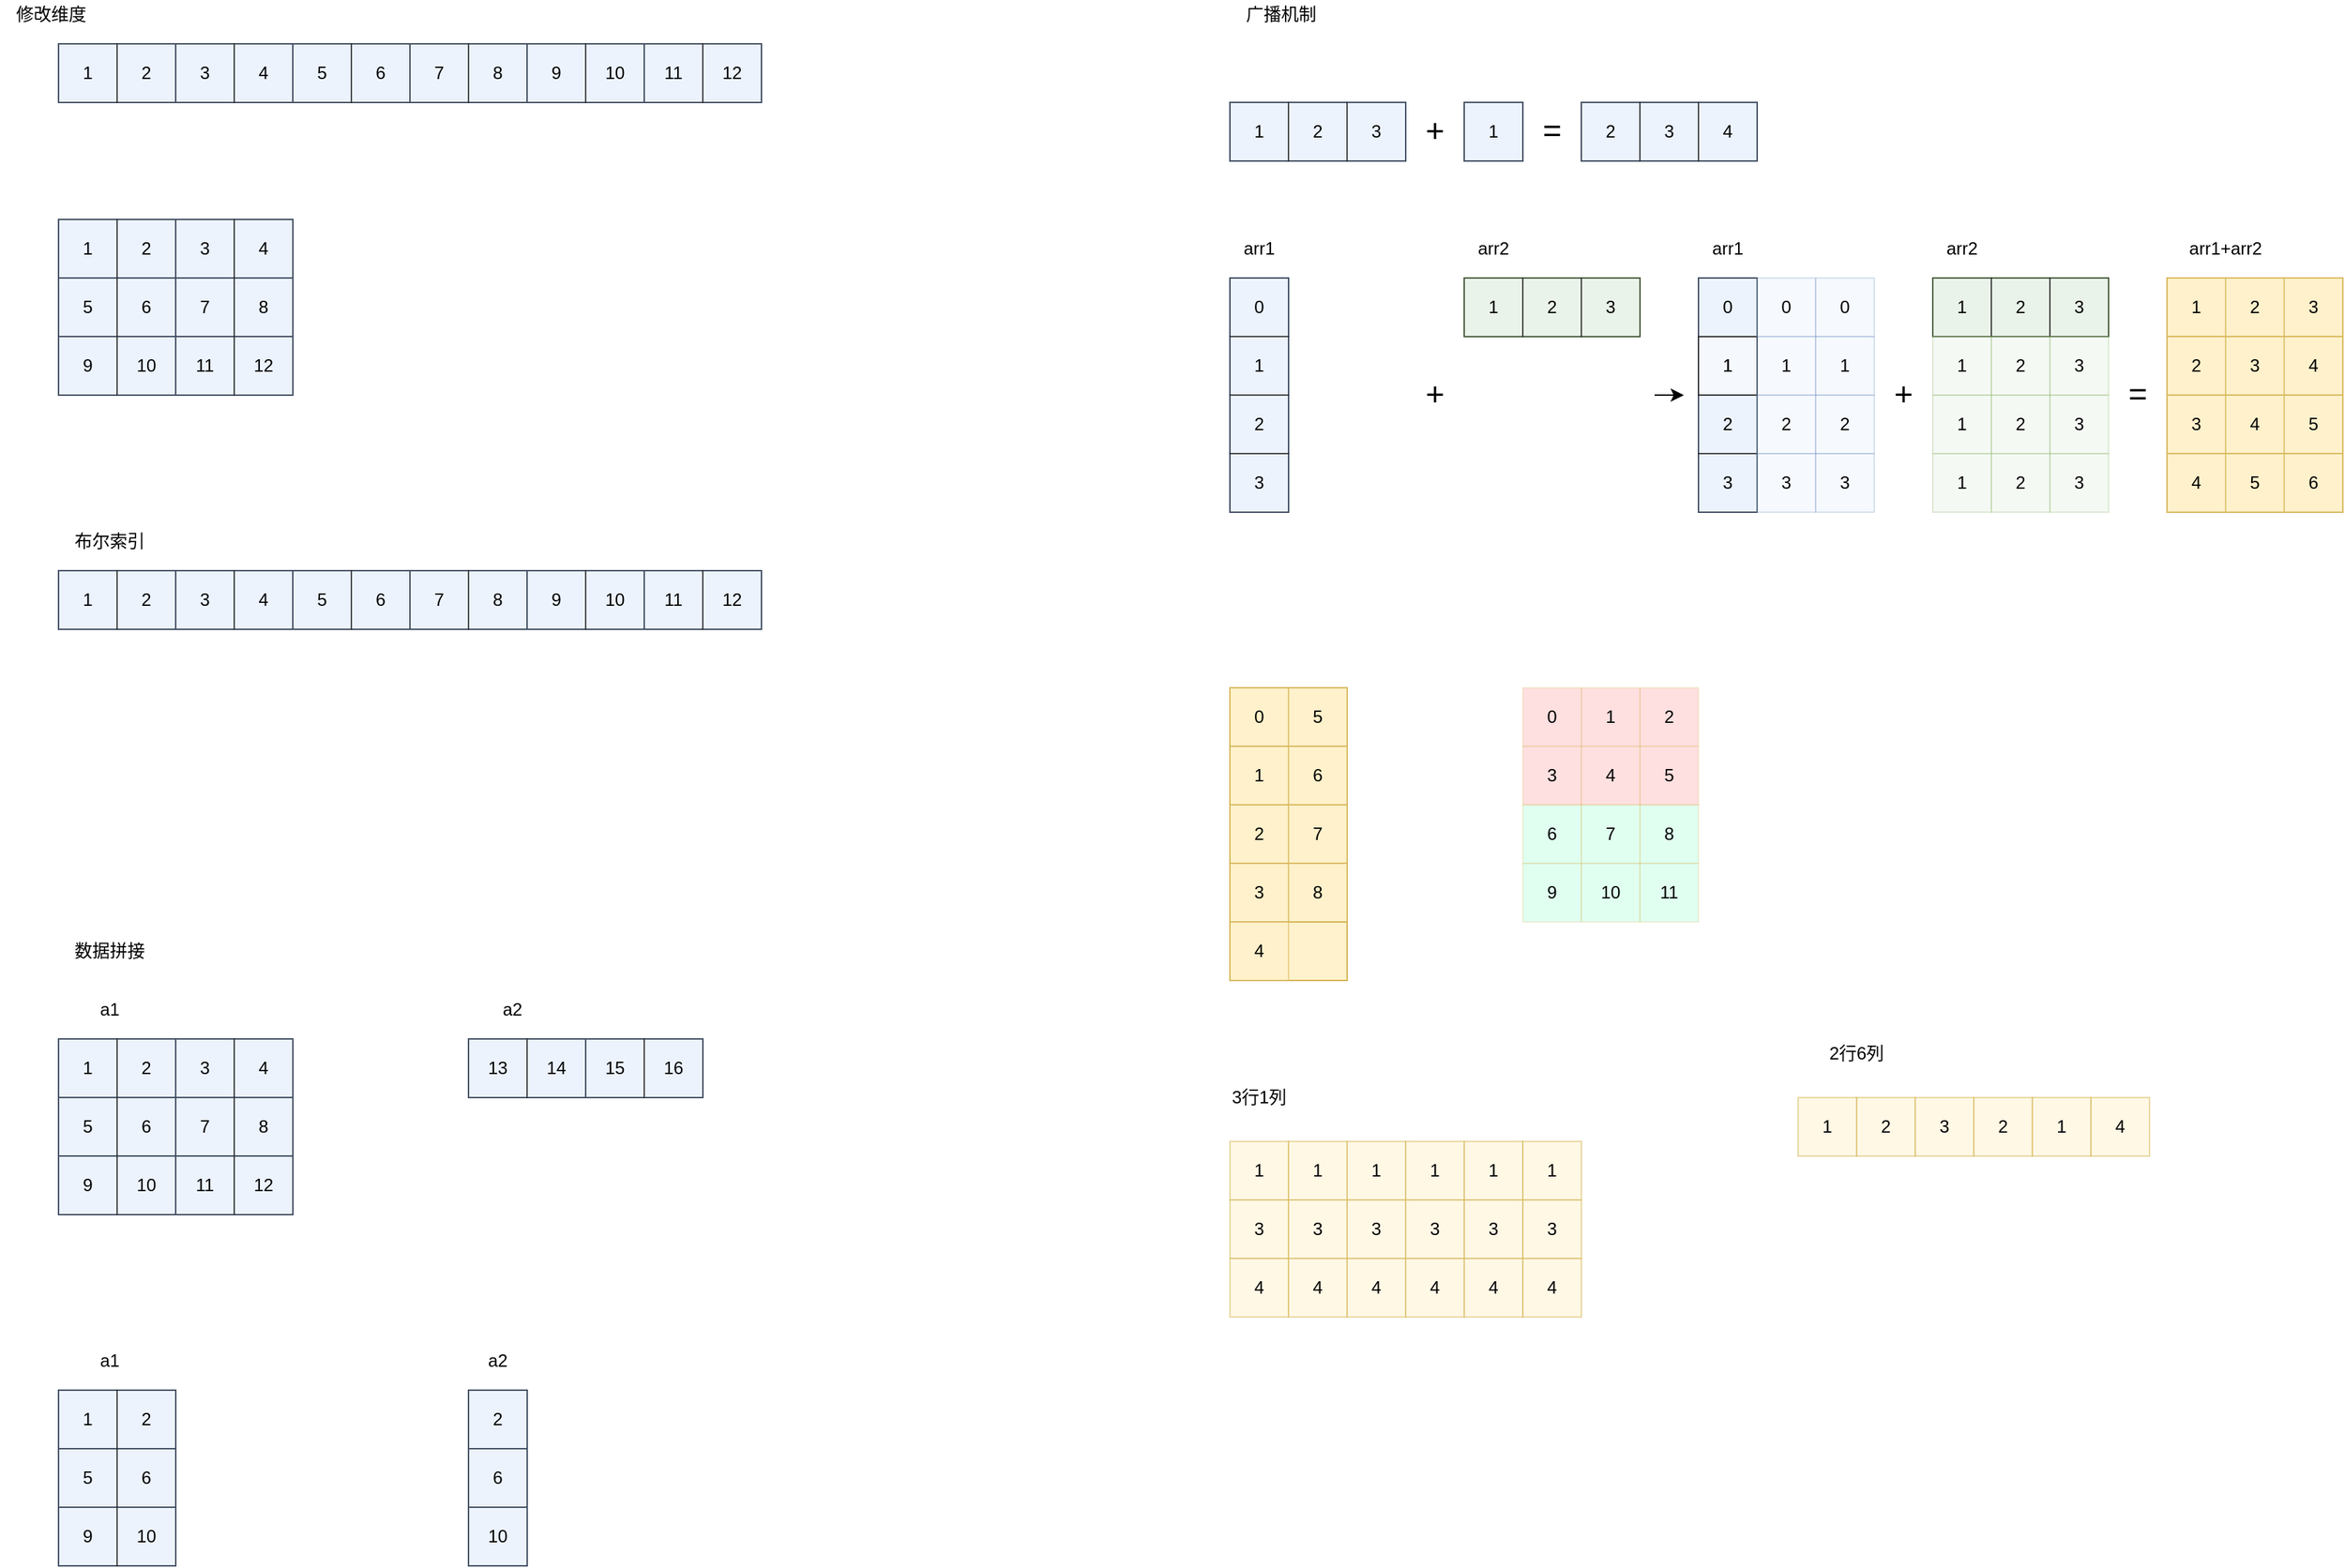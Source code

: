 <mxfile version="12.9.13" type="device"><diagram id="RJX-8YFjU1lbX_vhhTOX" name="第 1 页"><mxGraphModel dx="-241" dy="371" grid="1" gridSize="10" guides="1" tooltips="1" connect="1" arrows="1" fold="1" page="1" pageScale="1" pageWidth="827" pageHeight="1169" math="0" shadow="0"><root><mxCell id="0"/><mxCell id="1" parent="0"/><mxCell id="aX4y_-vencE4jTHhJlMV-1" value="" style="rounded=0;whiteSpace=wrap;html=1;fillColor=#dae8fc;strokeColor=#6c8ebf;" parent="1" vertex="1"><mxGeometry x="880" y="40" width="80" height="40" as="geometry"/></mxCell><mxCell id="aX4y_-vencE4jTHhJlMV-2" value="1" style="whiteSpace=wrap;html=1;aspect=fixed;opacity=50;" parent="1" vertex="1"><mxGeometry x="880" y="40" width="40" height="40" as="geometry"/></mxCell><mxCell id="aX4y_-vencE4jTHhJlMV-3" value="2" style="whiteSpace=wrap;html=1;aspect=fixed;opacity=50;" parent="1" vertex="1"><mxGeometry x="920" y="40" width="40" height="40" as="geometry"/></mxCell><mxCell id="aX4y_-vencE4jTHhJlMV-13" value="" style="rounded=0;whiteSpace=wrap;html=1;fillColor=#dae8fc;strokeColor=#6c8ebf;" parent="1" vertex="1"><mxGeometry x="960" y="40" width="80" height="40" as="geometry"/></mxCell><mxCell id="aX4y_-vencE4jTHhJlMV-14" value="3" style="whiteSpace=wrap;html=1;aspect=fixed;opacity=50;" parent="1" vertex="1"><mxGeometry x="960" y="40" width="40" height="40" as="geometry"/></mxCell><mxCell id="aX4y_-vencE4jTHhJlMV-15" value="4" style="whiteSpace=wrap;html=1;aspect=fixed;opacity=50;" parent="1" vertex="1"><mxGeometry x="1000" y="40" width="40" height="40" as="geometry"/></mxCell><mxCell id="aX4y_-vencE4jTHhJlMV-16" value="" style="rounded=0;whiteSpace=wrap;html=1;fillColor=#dae8fc;strokeColor=#6c8ebf;" parent="1" vertex="1"><mxGeometry x="1040" y="40" width="80" height="40" as="geometry"/></mxCell><mxCell id="aX4y_-vencE4jTHhJlMV-17" value="5" style="whiteSpace=wrap;html=1;aspect=fixed;opacity=50;" parent="1" vertex="1"><mxGeometry x="1040" y="40" width="40" height="40" as="geometry"/></mxCell><mxCell id="aX4y_-vencE4jTHhJlMV-18" value="6" style="whiteSpace=wrap;html=1;aspect=fixed;opacity=50;" parent="1" vertex="1"><mxGeometry x="1080" y="40" width="40" height="40" as="geometry"/></mxCell><mxCell id="aX4y_-vencE4jTHhJlMV-19" value="" style="rounded=0;whiteSpace=wrap;html=1;fillColor=#dae8fc;strokeColor=#6c8ebf;" parent="1" vertex="1"><mxGeometry x="1120" y="40" width="80" height="40" as="geometry"/></mxCell><mxCell id="aX4y_-vencE4jTHhJlMV-20" value="7" style="whiteSpace=wrap;html=1;aspect=fixed;opacity=50;" parent="1" vertex="1"><mxGeometry x="1120" y="40" width="40" height="40" as="geometry"/></mxCell><mxCell id="aX4y_-vencE4jTHhJlMV-21" value="8" style="whiteSpace=wrap;html=1;aspect=fixed;opacity=50;" parent="1" vertex="1"><mxGeometry x="1160" y="40" width="40" height="40" as="geometry"/></mxCell><mxCell id="aX4y_-vencE4jTHhJlMV-22" value="" style="rounded=0;whiteSpace=wrap;html=1;fillColor=#dae8fc;strokeColor=#6c8ebf;" parent="1" vertex="1"><mxGeometry x="1200" y="40" width="80" height="40" as="geometry"/></mxCell><mxCell id="aX4y_-vencE4jTHhJlMV-23" value="9" style="whiteSpace=wrap;html=1;aspect=fixed;opacity=50;" parent="1" vertex="1"><mxGeometry x="1200" y="40" width="40" height="40" as="geometry"/></mxCell><mxCell id="aX4y_-vencE4jTHhJlMV-24" value="10" style="whiteSpace=wrap;html=1;aspect=fixed;opacity=50;" parent="1" vertex="1"><mxGeometry x="1240" y="40" width="40" height="40" as="geometry"/></mxCell><mxCell id="aX4y_-vencE4jTHhJlMV-25" value="" style="rounded=0;whiteSpace=wrap;html=1;fillColor=#dae8fc;strokeColor=#6c8ebf;" parent="1" vertex="1"><mxGeometry x="1280" y="40" width="80" height="40" as="geometry"/></mxCell><mxCell id="aX4y_-vencE4jTHhJlMV-26" value="11" style="whiteSpace=wrap;html=1;aspect=fixed;opacity=50;" parent="1" vertex="1"><mxGeometry x="1280" y="40" width="40" height="40" as="geometry"/></mxCell><mxCell id="aX4y_-vencE4jTHhJlMV-27" value="12" style="whiteSpace=wrap;html=1;aspect=fixed;opacity=50;" parent="1" vertex="1"><mxGeometry x="1320" y="40" width="40" height="40" as="geometry"/></mxCell><mxCell id="aX4y_-vencE4jTHhJlMV-28" value="" style="rounded=0;whiteSpace=wrap;html=1;fillColor=#dae8fc;strokeColor=#6c8ebf;" parent="1" vertex="1"><mxGeometry x="880" y="160" width="80" height="40" as="geometry"/></mxCell><mxCell id="aX4y_-vencE4jTHhJlMV-29" value="1" style="whiteSpace=wrap;html=1;aspect=fixed;opacity=50;" parent="1" vertex="1"><mxGeometry x="880" y="160" width="40" height="40" as="geometry"/></mxCell><mxCell id="aX4y_-vencE4jTHhJlMV-30" value="2" style="whiteSpace=wrap;html=1;aspect=fixed;opacity=50;" parent="1" vertex="1"><mxGeometry x="920" y="160" width="40" height="40" as="geometry"/></mxCell><mxCell id="aX4y_-vencE4jTHhJlMV-31" value="" style="rounded=0;whiteSpace=wrap;html=1;fillColor=#dae8fc;strokeColor=#6c8ebf;" parent="1" vertex="1"><mxGeometry x="960" y="160" width="80" height="40" as="geometry"/></mxCell><mxCell id="aX4y_-vencE4jTHhJlMV-32" value="3" style="whiteSpace=wrap;html=1;aspect=fixed;opacity=50;" parent="1" vertex="1"><mxGeometry x="960" y="160" width="40" height="40" as="geometry"/></mxCell><mxCell id="aX4y_-vencE4jTHhJlMV-33" value="4" style="whiteSpace=wrap;html=1;aspect=fixed;opacity=50;" parent="1" vertex="1"><mxGeometry x="1000" y="160" width="40" height="40" as="geometry"/></mxCell><mxCell id="aX4y_-vencE4jTHhJlMV-34" value="" style="rounded=0;whiteSpace=wrap;html=1;fillColor=#dae8fc;strokeColor=#6c8ebf;" parent="1" vertex="1"><mxGeometry x="880" y="200" width="80" height="40" as="geometry"/></mxCell><mxCell id="aX4y_-vencE4jTHhJlMV-35" value="5" style="whiteSpace=wrap;html=1;aspect=fixed;opacity=50;" parent="1" vertex="1"><mxGeometry x="880" y="200" width="40" height="40" as="geometry"/></mxCell><mxCell id="aX4y_-vencE4jTHhJlMV-36" value="6" style="whiteSpace=wrap;html=1;aspect=fixed;opacity=50;" parent="1" vertex="1"><mxGeometry x="920" y="200" width="40" height="40" as="geometry"/></mxCell><mxCell id="aX4y_-vencE4jTHhJlMV-37" value="" style="rounded=0;whiteSpace=wrap;html=1;fillColor=#dae8fc;strokeColor=#6c8ebf;" parent="1" vertex="1"><mxGeometry x="960" y="200" width="80" height="40" as="geometry"/></mxCell><mxCell id="aX4y_-vencE4jTHhJlMV-38" value="7" style="whiteSpace=wrap;html=1;aspect=fixed;opacity=50;" parent="1" vertex="1"><mxGeometry x="960" y="200" width="40" height="40" as="geometry"/></mxCell><mxCell id="aX4y_-vencE4jTHhJlMV-39" value="8" style="whiteSpace=wrap;html=1;aspect=fixed;opacity=50;" parent="1" vertex="1"><mxGeometry x="1000" y="200" width="40" height="40" as="geometry"/></mxCell><mxCell id="aX4y_-vencE4jTHhJlMV-40" value="" style="rounded=0;whiteSpace=wrap;html=1;fillColor=#dae8fc;strokeColor=#6c8ebf;" parent="1" vertex="1"><mxGeometry x="880" y="240" width="80" height="40" as="geometry"/></mxCell><mxCell id="aX4y_-vencE4jTHhJlMV-41" value="9" style="whiteSpace=wrap;html=1;aspect=fixed;opacity=50;" parent="1" vertex="1"><mxGeometry x="880" y="240" width="40" height="40" as="geometry"/></mxCell><mxCell id="aX4y_-vencE4jTHhJlMV-42" value="10" style="whiteSpace=wrap;html=1;aspect=fixed;opacity=50;" parent="1" vertex="1"><mxGeometry x="920" y="240" width="40" height="40" as="geometry"/></mxCell><mxCell id="aX4y_-vencE4jTHhJlMV-43" value="" style="rounded=0;whiteSpace=wrap;html=1;fillColor=#dae8fc;strokeColor=#6c8ebf;" parent="1" vertex="1"><mxGeometry x="960" y="240" width="80" height="40" as="geometry"/></mxCell><mxCell id="aX4y_-vencE4jTHhJlMV-44" value="11" style="whiteSpace=wrap;html=1;aspect=fixed;opacity=50;" parent="1" vertex="1"><mxGeometry x="960" y="240" width="40" height="40" as="geometry"/></mxCell><mxCell id="aX4y_-vencE4jTHhJlMV-45" value="12" style="whiteSpace=wrap;html=1;aspect=fixed;opacity=50;" parent="1" vertex="1"><mxGeometry x="1000" y="240" width="40" height="40" as="geometry"/></mxCell><mxCell id="aX4y_-vencE4jTHhJlMV-46" value="修改维度" style="text;html=1;strokeColor=none;fillColor=none;align=center;verticalAlign=middle;whiteSpace=wrap;rounded=0;" parent="1" vertex="1"><mxGeometry x="840" y="10" width="70" height="20" as="geometry"/></mxCell><mxCell id="aX4y_-vencE4jTHhJlMV-47" value="布尔索引" style="text;html=1;strokeColor=none;fillColor=none;align=center;verticalAlign=middle;whiteSpace=wrap;rounded=0;" parent="1" vertex="1"><mxGeometry x="880" y="370" width="70" height="20" as="geometry"/></mxCell><mxCell id="aX4y_-vencE4jTHhJlMV-48" value="" style="rounded=0;whiteSpace=wrap;html=1;fillColor=#dae8fc;strokeColor=#6c8ebf;" parent="1" vertex="1"><mxGeometry x="880" y="400" width="80" height="40" as="geometry"/></mxCell><mxCell id="aX4y_-vencE4jTHhJlMV-49" value="1" style="whiteSpace=wrap;html=1;aspect=fixed;opacity=50;" parent="1" vertex="1"><mxGeometry x="880" y="400" width="40" height="40" as="geometry"/></mxCell><mxCell id="aX4y_-vencE4jTHhJlMV-50" value="2" style="whiteSpace=wrap;html=1;aspect=fixed;opacity=50;" parent="1" vertex="1"><mxGeometry x="920" y="400" width="40" height="40" as="geometry"/></mxCell><mxCell id="aX4y_-vencE4jTHhJlMV-51" value="" style="rounded=0;whiteSpace=wrap;html=1;fillColor=#dae8fc;strokeColor=#6c8ebf;" parent="1" vertex="1"><mxGeometry x="960" y="400" width="80" height="40" as="geometry"/></mxCell><mxCell id="aX4y_-vencE4jTHhJlMV-52" value="3" style="whiteSpace=wrap;html=1;aspect=fixed;opacity=50;" parent="1" vertex="1"><mxGeometry x="960" y="400" width="40" height="40" as="geometry"/></mxCell><mxCell id="aX4y_-vencE4jTHhJlMV-53" value="4" style="whiteSpace=wrap;html=1;aspect=fixed;opacity=50;" parent="1" vertex="1"><mxGeometry x="1000" y="400" width="40" height="40" as="geometry"/></mxCell><mxCell id="aX4y_-vencE4jTHhJlMV-54" value="" style="rounded=0;whiteSpace=wrap;html=1;fillColor=#dae8fc;strokeColor=#6c8ebf;" parent="1" vertex="1"><mxGeometry x="1040" y="400" width="80" height="40" as="geometry"/></mxCell><mxCell id="aX4y_-vencE4jTHhJlMV-55" value="5" style="whiteSpace=wrap;html=1;aspect=fixed;opacity=50;" parent="1" vertex="1"><mxGeometry x="1040" y="400" width="40" height="40" as="geometry"/></mxCell><mxCell id="aX4y_-vencE4jTHhJlMV-56" value="6" style="whiteSpace=wrap;html=1;aspect=fixed;opacity=50;" parent="1" vertex="1"><mxGeometry x="1080" y="400" width="40" height="40" as="geometry"/></mxCell><mxCell id="aX4y_-vencE4jTHhJlMV-57" value="" style="rounded=0;whiteSpace=wrap;html=1;fillColor=#dae8fc;strokeColor=#6c8ebf;" parent="1" vertex="1"><mxGeometry x="1120" y="400" width="80" height="40" as="geometry"/></mxCell><mxCell id="aX4y_-vencE4jTHhJlMV-58" value="7" style="whiteSpace=wrap;html=1;aspect=fixed;opacity=50;" parent="1" vertex="1"><mxGeometry x="1120" y="400" width="40" height="40" as="geometry"/></mxCell><mxCell id="aX4y_-vencE4jTHhJlMV-59" value="8" style="whiteSpace=wrap;html=1;aspect=fixed;opacity=50;" parent="1" vertex="1"><mxGeometry x="1160" y="400" width="40" height="40" as="geometry"/></mxCell><mxCell id="aX4y_-vencE4jTHhJlMV-60" value="" style="rounded=0;whiteSpace=wrap;html=1;fillColor=#dae8fc;strokeColor=#6c8ebf;" parent="1" vertex="1"><mxGeometry x="1200" y="400" width="80" height="40" as="geometry"/></mxCell><mxCell id="aX4y_-vencE4jTHhJlMV-61" value="9" style="whiteSpace=wrap;html=1;aspect=fixed;opacity=50;" parent="1" vertex="1"><mxGeometry x="1200" y="400" width="40" height="40" as="geometry"/></mxCell><mxCell id="aX4y_-vencE4jTHhJlMV-62" value="10" style="whiteSpace=wrap;html=1;aspect=fixed;opacity=50;" parent="1" vertex="1"><mxGeometry x="1240" y="400" width="40" height="40" as="geometry"/></mxCell><mxCell id="aX4y_-vencE4jTHhJlMV-63" value="" style="rounded=0;whiteSpace=wrap;html=1;fillColor=#dae8fc;strokeColor=#6c8ebf;" parent="1" vertex="1"><mxGeometry x="1280" y="400" width="80" height="40" as="geometry"/></mxCell><mxCell id="aX4y_-vencE4jTHhJlMV-64" value="11" style="whiteSpace=wrap;html=1;aspect=fixed;opacity=50;" parent="1" vertex="1"><mxGeometry x="1280" y="400" width="40" height="40" as="geometry"/></mxCell><mxCell id="aX4y_-vencE4jTHhJlMV-65" value="12" style="whiteSpace=wrap;html=1;aspect=fixed;opacity=50;" parent="1" vertex="1"><mxGeometry x="1320" y="400" width="40" height="40" as="geometry"/></mxCell><mxCell id="aX4y_-vencE4jTHhJlMV-66" value="数据拼接" style="text;html=1;strokeColor=none;fillColor=none;align=center;verticalAlign=middle;whiteSpace=wrap;rounded=0;" parent="1" vertex="1"><mxGeometry x="880" y="650" width="70" height="20" as="geometry"/></mxCell><mxCell id="aX4y_-vencE4jTHhJlMV-67" value="" style="rounded=0;whiteSpace=wrap;html=1;fillColor=#dae8fc;strokeColor=#6c8ebf;" parent="1" vertex="1"><mxGeometry x="880" y="720" width="80" height="40" as="geometry"/></mxCell><mxCell id="aX4y_-vencE4jTHhJlMV-68" value="1" style="whiteSpace=wrap;html=1;aspect=fixed;opacity=50;" parent="1" vertex="1"><mxGeometry x="880" y="720" width="40" height="40" as="geometry"/></mxCell><mxCell id="aX4y_-vencE4jTHhJlMV-69" value="2" style="whiteSpace=wrap;html=1;aspect=fixed;opacity=50;" parent="1" vertex="1"><mxGeometry x="920" y="720" width="40" height="40" as="geometry"/></mxCell><mxCell id="aX4y_-vencE4jTHhJlMV-70" value="" style="rounded=0;whiteSpace=wrap;html=1;fillColor=#dae8fc;strokeColor=#6c8ebf;" parent="1" vertex="1"><mxGeometry x="960" y="720" width="80" height="40" as="geometry"/></mxCell><mxCell id="aX4y_-vencE4jTHhJlMV-71" value="3" style="whiteSpace=wrap;html=1;aspect=fixed;opacity=50;" parent="1" vertex="1"><mxGeometry x="960" y="720" width="40" height="40" as="geometry"/></mxCell><mxCell id="aX4y_-vencE4jTHhJlMV-72" value="4" style="whiteSpace=wrap;html=1;aspect=fixed;opacity=50;" parent="1" vertex="1"><mxGeometry x="1000" y="720" width="40" height="40" as="geometry"/></mxCell><mxCell id="aX4y_-vencE4jTHhJlMV-85" value="" style="rounded=0;whiteSpace=wrap;html=1;fillColor=#dae8fc;strokeColor=#6c8ebf;" parent="1" vertex="1"><mxGeometry x="880" y="760" width="80" height="40" as="geometry"/></mxCell><mxCell id="aX4y_-vencE4jTHhJlMV-86" value="5" style="whiteSpace=wrap;html=1;aspect=fixed;opacity=50;" parent="1" vertex="1"><mxGeometry x="880" y="760" width="40" height="40" as="geometry"/></mxCell><mxCell id="aX4y_-vencE4jTHhJlMV-87" value="6" style="whiteSpace=wrap;html=1;aspect=fixed;opacity=50;" parent="1" vertex="1"><mxGeometry x="920" y="760" width="40" height="40" as="geometry"/></mxCell><mxCell id="aX4y_-vencE4jTHhJlMV-88" value="" style="rounded=0;whiteSpace=wrap;html=1;fillColor=#dae8fc;strokeColor=#6c8ebf;" parent="1" vertex="1"><mxGeometry x="960" y="760" width="80" height="40" as="geometry"/></mxCell><mxCell id="aX4y_-vencE4jTHhJlMV-89" value="7" style="whiteSpace=wrap;html=1;aspect=fixed;opacity=50;" parent="1" vertex="1"><mxGeometry x="960" y="760" width="40" height="40" as="geometry"/></mxCell><mxCell id="aX4y_-vencE4jTHhJlMV-90" value="8" style="whiteSpace=wrap;html=1;aspect=fixed;opacity=50;" parent="1" vertex="1"><mxGeometry x="1000" y="760" width="40" height="40" as="geometry"/></mxCell><mxCell id="aX4y_-vencE4jTHhJlMV-91" value="" style="rounded=0;whiteSpace=wrap;html=1;fillColor=#dae8fc;strokeColor=#6c8ebf;" parent="1" vertex="1"><mxGeometry x="1160" y="720" width="80" height="40" as="geometry"/></mxCell><mxCell id="aX4y_-vencE4jTHhJlMV-92" value="13" style="whiteSpace=wrap;html=1;aspect=fixed;opacity=50;" parent="1" vertex="1"><mxGeometry x="1160" y="720" width="40" height="40" as="geometry"/></mxCell><mxCell id="aX4y_-vencE4jTHhJlMV-93" value="14" style="whiteSpace=wrap;html=1;aspect=fixed;opacity=50;" parent="1" vertex="1"><mxGeometry x="1200" y="720" width="40" height="40" as="geometry"/></mxCell><mxCell id="aX4y_-vencE4jTHhJlMV-94" value="" style="rounded=0;whiteSpace=wrap;html=1;fillColor=#dae8fc;strokeColor=#6c8ebf;" parent="1" vertex="1"><mxGeometry x="1240" y="720" width="80" height="40" as="geometry"/></mxCell><mxCell id="aX4y_-vencE4jTHhJlMV-95" value="15" style="whiteSpace=wrap;html=1;aspect=fixed;opacity=50;" parent="1" vertex="1"><mxGeometry x="1240" y="720" width="40" height="40" as="geometry"/></mxCell><mxCell id="aX4y_-vencE4jTHhJlMV-96" value="16" style="whiteSpace=wrap;html=1;aspect=fixed;opacity=50;" parent="1" vertex="1"><mxGeometry x="1280" y="720" width="40" height="40" as="geometry"/></mxCell><mxCell id="aX4y_-vencE4jTHhJlMV-97" value="" style="rounded=0;whiteSpace=wrap;html=1;fillColor=#dae8fc;strokeColor=#6c8ebf;" parent="1" vertex="1"><mxGeometry x="880" y="800" width="80" height="40" as="geometry"/></mxCell><mxCell id="aX4y_-vencE4jTHhJlMV-98" value="9" style="whiteSpace=wrap;html=1;aspect=fixed;opacity=50;" parent="1" vertex="1"><mxGeometry x="880" y="800" width="40" height="40" as="geometry"/></mxCell><mxCell id="aX4y_-vencE4jTHhJlMV-99" value="10" style="whiteSpace=wrap;html=1;aspect=fixed;opacity=50;" parent="1" vertex="1"><mxGeometry x="920" y="800" width="40" height="40" as="geometry"/></mxCell><mxCell id="aX4y_-vencE4jTHhJlMV-100" value="" style="rounded=0;whiteSpace=wrap;html=1;fillColor=#dae8fc;strokeColor=#6c8ebf;" parent="1" vertex="1"><mxGeometry x="960" y="800" width="80" height="40" as="geometry"/></mxCell><mxCell id="aX4y_-vencE4jTHhJlMV-101" value="11" style="whiteSpace=wrap;html=1;aspect=fixed;opacity=50;" parent="1" vertex="1"><mxGeometry x="960" y="800" width="40" height="40" as="geometry"/></mxCell><mxCell id="aX4y_-vencE4jTHhJlMV-102" value="12" style="whiteSpace=wrap;html=1;aspect=fixed;opacity=50;" parent="1" vertex="1"><mxGeometry x="1000" y="800" width="40" height="40" as="geometry"/></mxCell><mxCell id="aX4y_-vencE4jTHhJlMV-103" value="a1" style="text;html=1;strokeColor=none;fillColor=none;align=center;verticalAlign=middle;whiteSpace=wrap;rounded=0;" parent="1" vertex="1"><mxGeometry x="895" y="690" width="40" height="20" as="geometry"/></mxCell><mxCell id="aX4y_-vencE4jTHhJlMV-104" value="a2" style="text;html=1;strokeColor=none;fillColor=none;align=center;verticalAlign=middle;whiteSpace=wrap;rounded=0;" parent="1" vertex="1"><mxGeometry x="1170" y="690" width="40" height="20" as="geometry"/></mxCell><mxCell id="aX4y_-vencE4jTHhJlMV-105" value="" style="rounded=0;whiteSpace=wrap;html=1;fillColor=#dae8fc;strokeColor=#6c8ebf;" parent="1" vertex="1"><mxGeometry x="880" y="960" width="80" height="40" as="geometry"/></mxCell><mxCell id="aX4y_-vencE4jTHhJlMV-106" value="1" style="whiteSpace=wrap;html=1;aspect=fixed;opacity=50;" parent="1" vertex="1"><mxGeometry x="880" y="960" width="40" height="40" as="geometry"/></mxCell><mxCell id="aX4y_-vencE4jTHhJlMV-107" value="2" style="whiteSpace=wrap;html=1;aspect=fixed;opacity=50;" parent="1" vertex="1"><mxGeometry x="920" y="960" width="40" height="40" as="geometry"/></mxCell><mxCell id="aX4y_-vencE4jTHhJlMV-108" value="" style="rounded=0;whiteSpace=wrap;html=1;fillColor=#dae8fc;strokeColor=#6c8ebf;" parent="1" vertex="1"><mxGeometry x="880" y="1000" width="80" height="40" as="geometry"/></mxCell><mxCell id="aX4y_-vencE4jTHhJlMV-109" value="5" style="whiteSpace=wrap;html=1;aspect=fixed;opacity=50;" parent="1" vertex="1"><mxGeometry x="880" y="1000" width="40" height="40" as="geometry"/></mxCell><mxCell id="aX4y_-vencE4jTHhJlMV-110" value="6" style="whiteSpace=wrap;html=1;aspect=fixed;opacity=50;" parent="1" vertex="1"><mxGeometry x="920" y="1000" width="40" height="40" as="geometry"/></mxCell><mxCell id="aX4y_-vencE4jTHhJlMV-111" value="" style="rounded=0;whiteSpace=wrap;html=1;fillColor=#dae8fc;strokeColor=#6c8ebf;" parent="1" vertex="1"><mxGeometry x="880" y="1040" width="80" height="40" as="geometry"/></mxCell><mxCell id="aX4y_-vencE4jTHhJlMV-112" value="9" style="whiteSpace=wrap;html=1;aspect=fixed;opacity=50;" parent="1" vertex="1"><mxGeometry x="880" y="1040" width="40" height="40" as="geometry"/></mxCell><mxCell id="aX4y_-vencE4jTHhJlMV-113" value="10" style="whiteSpace=wrap;html=1;aspect=fixed;opacity=50;" parent="1" vertex="1"><mxGeometry x="920" y="1040" width="40" height="40" as="geometry"/></mxCell><mxCell id="aX4y_-vencE4jTHhJlMV-120" value="" style="rounded=0;whiteSpace=wrap;html=1;fillColor=#dae8fc;strokeColor=#6c8ebf;" parent="1" vertex="1"><mxGeometry x="1160" y="960" width="40" height="40" as="geometry"/></mxCell><mxCell id="aX4y_-vencE4jTHhJlMV-122" value="2" style="whiteSpace=wrap;html=1;aspect=fixed;opacity=50;" parent="1" vertex="1"><mxGeometry x="1160" y="960" width="40" height="40" as="geometry"/></mxCell><mxCell id="aX4y_-vencE4jTHhJlMV-123" value="" style="rounded=0;whiteSpace=wrap;html=1;fillColor=#dae8fc;strokeColor=#6c8ebf;" parent="1" vertex="1"><mxGeometry x="1160" y="1000" width="40" height="40" as="geometry"/></mxCell><mxCell id="aX4y_-vencE4jTHhJlMV-125" value="6" style="whiteSpace=wrap;html=1;aspect=fixed;opacity=50;" parent="1" vertex="1"><mxGeometry x="1160" y="1000" width="40" height="40" as="geometry"/></mxCell><mxCell id="aX4y_-vencE4jTHhJlMV-126" value="" style="rounded=0;whiteSpace=wrap;html=1;fillColor=#dae8fc;strokeColor=#6c8ebf;" parent="1" vertex="1"><mxGeometry x="1160" y="1040" width="40" height="40" as="geometry"/></mxCell><mxCell id="aX4y_-vencE4jTHhJlMV-128" value="10" style="whiteSpace=wrap;html=1;aspect=fixed;opacity=50;" parent="1" vertex="1"><mxGeometry x="1160" y="1040" width="40" height="40" as="geometry"/></mxCell><mxCell id="aX4y_-vencE4jTHhJlMV-130" value="a1" style="text;html=1;strokeColor=none;fillColor=none;align=center;verticalAlign=middle;whiteSpace=wrap;rounded=0;" parent="1" vertex="1"><mxGeometry x="895" y="930" width="40" height="20" as="geometry"/></mxCell><mxCell id="aX4y_-vencE4jTHhJlMV-131" value="a2" style="text;html=1;strokeColor=none;fillColor=none;align=center;verticalAlign=middle;whiteSpace=wrap;rounded=0;" parent="1" vertex="1"><mxGeometry x="1160" y="930" width="40" height="20" as="geometry"/></mxCell><mxCell id="aX4y_-vencE4jTHhJlMV-132" value="广播机制" style="text;html=1;strokeColor=none;fillColor=none;align=center;verticalAlign=middle;whiteSpace=wrap;rounded=0;" parent="1" vertex="1"><mxGeometry x="1680" y="10" width="70" height="20" as="geometry"/></mxCell><mxCell id="aX4y_-vencE4jTHhJlMV-133" value="" style="rounded=0;whiteSpace=wrap;html=1;fillColor=#dae8fc;strokeColor=#6c8ebf;" parent="1" vertex="1"><mxGeometry x="1680" y="80" width="120" height="40" as="geometry"/></mxCell><mxCell id="aX4y_-vencE4jTHhJlMV-134" value="1" style="whiteSpace=wrap;html=1;aspect=fixed;opacity=50;" parent="1" vertex="1"><mxGeometry x="1680" y="80" width="40" height="40" as="geometry"/></mxCell><mxCell id="aX4y_-vencE4jTHhJlMV-135" value="2" style="whiteSpace=wrap;html=1;aspect=fixed;opacity=50;" parent="1" vertex="1"><mxGeometry x="1720" y="80" width="40" height="40" as="geometry"/></mxCell><mxCell id="aX4y_-vencE4jTHhJlMV-136" value="3" style="whiteSpace=wrap;html=1;aspect=fixed;opacity=50;" parent="1" vertex="1"><mxGeometry x="1760" y="80" width="40" height="40" as="geometry"/></mxCell><mxCell id="aX4y_-vencE4jTHhJlMV-138" value="&lt;font style=&quot;font-size: 22px&quot;&gt;+&lt;/font&gt;" style="text;html=1;strokeColor=none;fillColor=none;align=center;verticalAlign=middle;whiteSpace=wrap;rounded=0;" parent="1" vertex="1"><mxGeometry x="1800" y="90" width="40" height="20" as="geometry"/></mxCell><mxCell id="aX4y_-vencE4jTHhJlMV-140" value="" style="rounded=0;whiteSpace=wrap;html=1;fillColor=#dae8fc;strokeColor=#6c8ebf;" parent="1" vertex="1"><mxGeometry x="1840" y="80" width="40" height="40" as="geometry"/></mxCell><mxCell id="aX4y_-vencE4jTHhJlMV-141" value="1" style="whiteSpace=wrap;html=1;aspect=fixed;opacity=50;" parent="1" vertex="1"><mxGeometry x="1840" y="80" width="40" height="40" as="geometry"/></mxCell><mxCell id="aX4y_-vencE4jTHhJlMV-144" value="&lt;font style=&quot;font-size: 22px&quot;&gt;=&lt;/font&gt;" style="text;html=1;strokeColor=none;fillColor=none;align=center;verticalAlign=middle;whiteSpace=wrap;rounded=0;" parent="1" vertex="1"><mxGeometry x="1880" y="90" width="40" height="20" as="geometry"/></mxCell><mxCell id="aX4y_-vencE4jTHhJlMV-145" value="" style="rounded=0;whiteSpace=wrap;html=1;fillColor=#dae8fc;strokeColor=#6c8ebf;" parent="1" vertex="1"><mxGeometry x="1920" y="80" width="120" height="40" as="geometry"/></mxCell><mxCell id="aX4y_-vencE4jTHhJlMV-146" value="2" style="whiteSpace=wrap;html=1;aspect=fixed;opacity=50;" parent="1" vertex="1"><mxGeometry x="1920" y="80" width="40" height="40" as="geometry"/></mxCell><mxCell id="aX4y_-vencE4jTHhJlMV-147" value="3" style="whiteSpace=wrap;html=1;aspect=fixed;opacity=50;" parent="1" vertex="1"><mxGeometry x="1960" y="80" width="40" height="40" as="geometry"/></mxCell><mxCell id="aX4y_-vencE4jTHhJlMV-148" value="4" style="whiteSpace=wrap;html=1;aspect=fixed;opacity=50;" parent="1" vertex="1"><mxGeometry x="2000" y="80" width="40" height="40" as="geometry"/></mxCell><mxCell id="aX4y_-vencE4jTHhJlMV-149" value="" style="rounded=0;whiteSpace=wrap;html=1;fillColor=#dae8fc;strokeColor=#6c8ebf;" parent="1" vertex="1"><mxGeometry x="1680" y="200" width="40" height="160" as="geometry"/></mxCell><mxCell id="aX4y_-vencE4jTHhJlMV-151" value="0" style="whiteSpace=wrap;html=1;aspect=fixed;opacity=50;" parent="1" vertex="1"><mxGeometry x="1680" y="200" width="40" height="40" as="geometry"/></mxCell><mxCell id="aX4y_-vencE4jTHhJlMV-152" value="1" style="whiteSpace=wrap;html=1;aspect=fixed;opacity=50;" parent="1" vertex="1"><mxGeometry x="1680" y="240" width="40" height="40" as="geometry"/></mxCell><mxCell id="aX4y_-vencE4jTHhJlMV-153" value="2" style="whiteSpace=wrap;html=1;aspect=fixed;opacity=50;" parent="1" vertex="1"><mxGeometry x="1680" y="280" width="40" height="40" as="geometry"/></mxCell><mxCell id="aX4y_-vencE4jTHhJlMV-154" value="3" style="whiteSpace=wrap;html=1;aspect=fixed;opacity=50;" parent="1" vertex="1"><mxGeometry x="1680" y="320" width="40" height="40" as="geometry"/></mxCell><mxCell id="aX4y_-vencE4jTHhJlMV-155" value="" style="rounded=0;whiteSpace=wrap;html=1;fillColor=#d5e8d4;strokeColor=#82b366;" parent="1" vertex="1"><mxGeometry x="1840" y="200" width="120" height="40" as="geometry"/></mxCell><mxCell id="aX4y_-vencE4jTHhJlMV-156" value="1" style="whiteSpace=wrap;html=1;aspect=fixed;opacity=50;" parent="1" vertex="1"><mxGeometry x="1840" y="200" width="40" height="40" as="geometry"/></mxCell><mxCell id="aX4y_-vencE4jTHhJlMV-157" value="2" style="whiteSpace=wrap;html=1;aspect=fixed;opacity=50;" parent="1" vertex="1"><mxGeometry x="1880" y="200" width="40" height="40" as="geometry"/></mxCell><mxCell id="aX4y_-vencE4jTHhJlMV-158" value="3" style="whiteSpace=wrap;html=1;aspect=fixed;opacity=50;" parent="1" vertex="1"><mxGeometry x="1920" y="200" width="40" height="40" as="geometry"/></mxCell><mxCell id="aX4y_-vencE4jTHhJlMV-159" value="arr1" style="text;html=1;strokeColor=none;fillColor=none;align=center;verticalAlign=middle;whiteSpace=wrap;rounded=0;" parent="1" vertex="1"><mxGeometry x="1680" y="170" width="40" height="20" as="geometry"/></mxCell><mxCell id="aX4y_-vencE4jTHhJlMV-160" value="arr2" style="text;html=1;strokeColor=none;fillColor=none;align=center;verticalAlign=middle;whiteSpace=wrap;rounded=0;" parent="1" vertex="1"><mxGeometry x="1840" y="170" width="40" height="20" as="geometry"/></mxCell><mxCell id="aX4y_-vencE4jTHhJlMV-161" value="&lt;font style=&quot;font-size: 22px&quot;&gt;+&lt;/font&gt;" style="text;html=1;strokeColor=none;fillColor=none;align=center;verticalAlign=middle;whiteSpace=wrap;rounded=0;" parent="1" vertex="1"><mxGeometry x="1800" y="270" width="40" height="20" as="geometry"/></mxCell><mxCell id="aX4y_-vencE4jTHhJlMV-163" value="" style="endArrow=classic;html=1;" parent="1" edge="1"><mxGeometry width="50" height="50" relative="1" as="geometry"><mxPoint x="1970" y="280" as="sourcePoint"/><mxPoint x="1990" y="280" as="targetPoint"/></mxGeometry></mxCell><mxCell id="aX4y_-vencE4jTHhJlMV-164" value="" style="rounded=0;whiteSpace=wrap;html=1;fillColor=#dae8fc;strokeColor=#6c8ebf;" parent="1" vertex="1"><mxGeometry x="2000" y="200" width="40" height="160" as="geometry"/></mxCell><mxCell id="aX4y_-vencE4jTHhJlMV-165" value="1" style="whiteSpace=wrap;html=1;aspect=fixed;opacity=50;" parent="1" vertex="1"><mxGeometry x="2000" y="240" width="40" height="40" as="geometry"/></mxCell><mxCell id="aX4y_-vencE4jTHhJlMV-166" value="1" style="whiteSpace=wrap;html=1;aspect=fixed;opacity=50;" parent="1" vertex="1"><mxGeometry x="2000" y="240" width="40" height="40" as="geometry"/></mxCell><mxCell id="aX4y_-vencE4jTHhJlMV-167" value="2" style="whiteSpace=wrap;html=1;aspect=fixed;opacity=50;" parent="1" vertex="1"><mxGeometry x="2000" y="280" width="40" height="40" as="geometry"/></mxCell><mxCell id="aX4y_-vencE4jTHhJlMV-168" value="3" style="whiteSpace=wrap;html=1;aspect=fixed;opacity=50;" parent="1" vertex="1"><mxGeometry x="2000" y="320" width="40" height="40" as="geometry"/></mxCell><mxCell id="aX4y_-vencE4jTHhJlMV-171" value="1" style="whiteSpace=wrap;html=1;aspect=fixed;opacity=25;fillColor=#dae8fc;strokeColor=#6c8ebf;" parent="1" vertex="1"><mxGeometry x="2040" y="240" width="40" height="40" as="geometry"/></mxCell><mxCell id="aX4y_-vencE4jTHhJlMV-173" value="2" style="whiteSpace=wrap;html=1;aspect=fixed;opacity=25;fillColor=#dae8fc;strokeColor=#6c8ebf;" parent="1" vertex="1"><mxGeometry x="2040" y="280" width="40" height="40" as="geometry"/></mxCell><mxCell id="aX4y_-vencE4jTHhJlMV-174" value="3" style="whiteSpace=wrap;html=1;aspect=fixed;opacity=25;fillColor=#dae8fc;strokeColor=#6c8ebf;" parent="1" vertex="1"><mxGeometry x="2040" y="320" width="40" height="40" as="geometry"/></mxCell><mxCell id="aX4y_-vencE4jTHhJlMV-176" value="1" style="whiteSpace=wrap;html=1;aspect=fixed;opacity=25;fillColor=#dae8fc;strokeColor=#6c8ebf;" parent="1" vertex="1"><mxGeometry x="2080" y="240" width="40" height="40" as="geometry"/></mxCell><mxCell id="aX4y_-vencE4jTHhJlMV-177" value="2" style="whiteSpace=wrap;html=1;aspect=fixed;opacity=25;fillColor=#dae8fc;strokeColor=#6c8ebf;" parent="1" vertex="1"><mxGeometry x="2080" y="280" width="40" height="40" as="geometry"/></mxCell><mxCell id="aX4y_-vencE4jTHhJlMV-178" value="3" style="whiteSpace=wrap;html=1;aspect=fixed;opacity=25;fillColor=#dae8fc;strokeColor=#6c8ebf;" parent="1" vertex="1"><mxGeometry x="2080" y="320" width="40" height="40" as="geometry"/></mxCell><mxCell id="aX4y_-vencE4jTHhJlMV-184" value="&lt;font style=&quot;font-size: 22px&quot;&gt;+&lt;/font&gt;" style="text;html=1;strokeColor=none;fillColor=none;align=center;verticalAlign=middle;whiteSpace=wrap;rounded=0;" parent="1" vertex="1"><mxGeometry x="2120" y="270" width="40" height="20" as="geometry"/></mxCell><mxCell id="aX4y_-vencE4jTHhJlMV-185" value="" style="rounded=0;whiteSpace=wrap;html=1;fillColor=#d5e8d4;strokeColor=#82b366;" parent="1" vertex="1"><mxGeometry x="2160" y="200" width="120" height="40" as="geometry"/></mxCell><mxCell id="aX4y_-vencE4jTHhJlMV-186" value="1" style="whiteSpace=wrap;html=1;aspect=fixed;opacity=50;" parent="1" vertex="1"><mxGeometry x="2160" y="200" width="40" height="40" as="geometry"/></mxCell><mxCell id="aX4y_-vencE4jTHhJlMV-187" value="2" style="whiteSpace=wrap;html=1;aspect=fixed;opacity=50;" parent="1" vertex="1"><mxGeometry x="2200" y="200" width="40" height="40" as="geometry"/></mxCell><mxCell id="aX4y_-vencE4jTHhJlMV-188" value="3" style="whiteSpace=wrap;html=1;aspect=fixed;opacity=50;" parent="1" vertex="1"><mxGeometry x="2240" y="200" width="40" height="40" as="geometry"/></mxCell><mxCell id="aX4y_-vencE4jTHhJlMV-189" value="arr2" style="text;html=1;strokeColor=none;fillColor=none;align=center;verticalAlign=middle;whiteSpace=wrap;rounded=0;" parent="1" vertex="1"><mxGeometry x="2160" y="170" width="40" height="20" as="geometry"/></mxCell><mxCell id="aX4y_-vencE4jTHhJlMV-190" value="arr1" style="text;html=1;strokeColor=none;fillColor=none;align=center;verticalAlign=middle;whiteSpace=wrap;rounded=0;" parent="1" vertex="1"><mxGeometry x="2000" y="170" width="40" height="20" as="geometry"/></mxCell><mxCell id="aX4y_-vencE4jTHhJlMV-192" value="1" style="whiteSpace=wrap;html=1;aspect=fixed;opacity=25;fillColor=#d5e8d4;strokeColor=#82b366;" parent="1" vertex="1"><mxGeometry x="2160" y="240" width="40" height="40" as="geometry"/></mxCell><mxCell id="aX4y_-vencE4jTHhJlMV-193" value="2" style="whiteSpace=wrap;html=1;aspect=fixed;opacity=25;fillColor=#d5e8d4;strokeColor=#82b366;" parent="1" vertex="1"><mxGeometry x="2200" y="240" width="40" height="40" as="geometry"/></mxCell><mxCell id="aX4y_-vencE4jTHhJlMV-194" value="3" style="whiteSpace=wrap;html=1;aspect=fixed;opacity=25;fillColor=#d5e8d4;strokeColor=#82b366;" parent="1" vertex="1"><mxGeometry x="2240" y="240" width="40" height="40" as="geometry"/></mxCell><mxCell id="aX4y_-vencE4jTHhJlMV-195" value="1" style="whiteSpace=wrap;html=1;aspect=fixed;opacity=25;fillColor=#d5e8d4;strokeColor=#82b366;" parent="1" vertex="1"><mxGeometry x="2160" y="280" width="40" height="40" as="geometry"/></mxCell><mxCell id="aX4y_-vencE4jTHhJlMV-196" value="2" style="whiteSpace=wrap;html=1;aspect=fixed;opacity=25;fillColor=#d5e8d4;strokeColor=#82b366;" parent="1" vertex="1"><mxGeometry x="2200" y="280" width="40" height="40" as="geometry"/></mxCell><mxCell id="aX4y_-vencE4jTHhJlMV-197" value="3" style="whiteSpace=wrap;html=1;aspect=fixed;opacity=25;fillColor=#d5e8d4;strokeColor=#82b366;" parent="1" vertex="1"><mxGeometry x="2240" y="280" width="40" height="40" as="geometry"/></mxCell><mxCell id="aX4y_-vencE4jTHhJlMV-198" value="1" style="whiteSpace=wrap;html=1;aspect=fixed;opacity=25;fillColor=#d5e8d4;strokeColor=#82b366;" parent="1" vertex="1"><mxGeometry x="2160" y="320" width="40" height="40" as="geometry"/></mxCell><mxCell id="aX4y_-vencE4jTHhJlMV-199" value="2" style="whiteSpace=wrap;html=1;aspect=fixed;opacity=25;fillColor=#d5e8d4;strokeColor=#82b366;" parent="1" vertex="1"><mxGeometry x="2200" y="320" width="40" height="40" as="geometry"/></mxCell><mxCell id="aX4y_-vencE4jTHhJlMV-200" value="3" style="whiteSpace=wrap;html=1;aspect=fixed;opacity=25;fillColor=#d5e8d4;strokeColor=#82b366;" parent="1" vertex="1"><mxGeometry x="2240" y="320" width="40" height="40" as="geometry"/></mxCell><mxCell id="aX4y_-vencE4jTHhJlMV-203" value="&lt;font style=&quot;font-size: 22px&quot;&gt;=&lt;/font&gt;" style="text;html=1;strokeColor=none;fillColor=none;align=center;verticalAlign=middle;whiteSpace=wrap;rounded=0;" parent="1" vertex="1"><mxGeometry x="2280" y="270" width="40" height="20" as="geometry"/></mxCell><mxCell id="aX4y_-vencE4jTHhJlMV-205" value="0" style="whiteSpace=wrap;html=1;aspect=fixed;opacity=50;" parent="1" vertex="1"><mxGeometry x="2000" y="200" width="40" height="40" as="geometry"/></mxCell><mxCell id="aX4y_-vencE4jTHhJlMV-206" value="0" style="whiteSpace=wrap;html=1;aspect=fixed;opacity=25;fillColor=#dae8fc;strokeColor=#6c8ebf;" parent="1" vertex="1"><mxGeometry x="2040" y="200" width="40" height="40" as="geometry"/></mxCell><mxCell id="aX4y_-vencE4jTHhJlMV-207" value="0" style="whiteSpace=wrap;html=1;aspect=fixed;opacity=25;fillColor=#dae8fc;strokeColor=#6c8ebf;" parent="1" vertex="1"><mxGeometry x="2080" y="200" width="40" height="40" as="geometry"/></mxCell><mxCell id="aX4y_-vencE4jTHhJlMV-208" value="" style="rounded=0;whiteSpace=wrap;html=1;fillColor=#fff2cc;strokeColor=#d6b656;" parent="1" vertex="1"><mxGeometry x="2320" y="200" width="120" height="40" as="geometry"/></mxCell><mxCell id="aX4y_-vencE4jTHhJlMV-209" value="1" style="whiteSpace=wrap;html=1;aspect=fixed;opacity=50;fillColor=#fff2cc;strokeColor=#d6b656;" parent="1" vertex="1"><mxGeometry x="2320" y="200" width="40" height="40" as="geometry"/></mxCell><mxCell id="aX4y_-vencE4jTHhJlMV-210" value="2" style="whiteSpace=wrap;html=1;aspect=fixed;opacity=50;fillColor=#fff2cc;strokeColor=#d6b656;" parent="1" vertex="1"><mxGeometry x="2360" y="200" width="40" height="40" as="geometry"/></mxCell><mxCell id="aX4y_-vencE4jTHhJlMV-211" value="3" style="whiteSpace=wrap;html=1;aspect=fixed;opacity=50;fillColor=#fff2cc;strokeColor=#d6b656;" parent="1" vertex="1"><mxGeometry x="2400" y="200" width="40" height="40" as="geometry"/></mxCell><mxCell id="aX4y_-vencE4jTHhJlMV-212" value="arr1+arr2" style="text;html=1;strokeColor=none;fillColor=none;align=center;verticalAlign=middle;whiteSpace=wrap;rounded=0;" parent="1" vertex="1"><mxGeometry x="2320" y="170" width="80" height="20" as="geometry"/></mxCell><mxCell id="aX4y_-vencE4jTHhJlMV-223" value="" style="rounded=0;whiteSpace=wrap;html=1;fillColor=#fff2cc;strokeColor=#d6b656;" parent="1" vertex="1"><mxGeometry x="2320" y="240" width="120" height="40" as="geometry"/></mxCell><mxCell id="aX4y_-vencE4jTHhJlMV-224" value="2" style="whiteSpace=wrap;html=1;aspect=fixed;opacity=50;fillColor=#fff2cc;strokeColor=#d6b656;" parent="1" vertex="1"><mxGeometry x="2320" y="240" width="40" height="40" as="geometry"/></mxCell><mxCell id="aX4y_-vencE4jTHhJlMV-225" value="3" style="whiteSpace=wrap;html=1;aspect=fixed;opacity=50;fillColor=#fff2cc;strokeColor=#d6b656;" parent="1" vertex="1"><mxGeometry x="2360" y="240" width="40" height="40" as="geometry"/></mxCell><mxCell id="aX4y_-vencE4jTHhJlMV-226" value="4" style="whiteSpace=wrap;html=1;aspect=fixed;opacity=50;fillColor=#fff2cc;strokeColor=#d6b656;" parent="1" vertex="1"><mxGeometry x="2400" y="240" width="40" height="40" as="geometry"/></mxCell><mxCell id="aX4y_-vencE4jTHhJlMV-227" value="" style="rounded=0;whiteSpace=wrap;html=1;fillColor=#fff2cc;strokeColor=#d6b656;" parent="1" vertex="1"><mxGeometry x="2320" y="280" width="120" height="40" as="geometry"/></mxCell><mxCell id="aX4y_-vencE4jTHhJlMV-228" value="3" style="whiteSpace=wrap;html=1;aspect=fixed;opacity=50;fillColor=#fff2cc;strokeColor=#d6b656;" parent="1" vertex="1"><mxGeometry x="2320" y="280" width="40" height="40" as="geometry"/></mxCell><mxCell id="aX4y_-vencE4jTHhJlMV-229" value="4" style="whiteSpace=wrap;html=1;aspect=fixed;opacity=50;fillColor=#fff2cc;strokeColor=#d6b656;" parent="1" vertex="1"><mxGeometry x="2360" y="280" width="40" height="40" as="geometry"/></mxCell><mxCell id="aX4y_-vencE4jTHhJlMV-230" value="5" style="whiteSpace=wrap;html=1;aspect=fixed;opacity=50;fillColor=#fff2cc;strokeColor=#d6b656;" parent="1" vertex="1"><mxGeometry x="2400" y="280" width="40" height="40" as="geometry"/></mxCell><mxCell id="aX4y_-vencE4jTHhJlMV-231" value="" style="rounded=0;whiteSpace=wrap;html=1;fillColor=#fff2cc;strokeColor=#d6b656;" parent="1" vertex="1"><mxGeometry x="2320" y="320" width="120" height="40" as="geometry"/></mxCell><mxCell id="aX4y_-vencE4jTHhJlMV-232" value="4" style="whiteSpace=wrap;html=1;aspect=fixed;opacity=50;fillColor=#fff2cc;strokeColor=#d6b656;" parent="1" vertex="1"><mxGeometry x="2320" y="320" width="40" height="40" as="geometry"/></mxCell><mxCell id="aX4y_-vencE4jTHhJlMV-233" value="5" style="whiteSpace=wrap;html=1;aspect=fixed;opacity=50;fillColor=#fff2cc;strokeColor=#d6b656;" parent="1" vertex="1"><mxGeometry x="2360" y="320" width="40" height="40" as="geometry"/></mxCell><mxCell id="aX4y_-vencE4jTHhJlMV-234" value="6" style="whiteSpace=wrap;html=1;aspect=fixed;opacity=50;fillColor=#fff2cc;strokeColor=#d6b656;" parent="1" vertex="1"><mxGeometry x="2400" y="320" width="40" height="40" as="geometry"/></mxCell><mxCell id="ckRwhESRo3Y7sB6Mpeii-1" value="" style="rounded=0;whiteSpace=wrap;html=1;fillColor=#fff2cc;strokeColor=#d6b656;" parent="1" vertex="1"><mxGeometry x="1680" y="480" width="80" height="40" as="geometry"/></mxCell><mxCell id="ckRwhESRo3Y7sB6Mpeii-2" value="0" style="whiteSpace=wrap;html=1;aspect=fixed;opacity=50;fillColor=#fff2cc;strokeColor=#d6b656;" parent="1" vertex="1"><mxGeometry x="1680" y="480" width="40" height="40" as="geometry"/></mxCell><mxCell id="ckRwhESRo3Y7sB6Mpeii-3" value="5" style="whiteSpace=wrap;html=1;aspect=fixed;opacity=50;fillColor=#fff2cc;strokeColor=#d6b656;" parent="1" vertex="1"><mxGeometry x="1720" y="480" width="40" height="40" as="geometry"/></mxCell><mxCell id="ckRwhESRo3Y7sB6Mpeii-5" value="" style="rounded=0;whiteSpace=wrap;html=1;fillColor=#fff2cc;strokeColor=#d6b656;" parent="1" vertex="1"><mxGeometry x="1680" y="520" width="80" height="40" as="geometry"/></mxCell><mxCell id="ckRwhESRo3Y7sB6Mpeii-6" value="1" style="whiteSpace=wrap;html=1;aspect=fixed;opacity=50;fillColor=#fff2cc;strokeColor=#d6b656;" parent="1" vertex="1"><mxGeometry x="1680" y="520" width="40" height="40" as="geometry"/></mxCell><mxCell id="ckRwhESRo3Y7sB6Mpeii-7" value="6" style="whiteSpace=wrap;html=1;aspect=fixed;opacity=50;fillColor=#fff2cc;strokeColor=#d6b656;" parent="1" vertex="1"><mxGeometry x="1720" y="520" width="40" height="40" as="geometry"/></mxCell><mxCell id="ckRwhESRo3Y7sB6Mpeii-9" value="" style="rounded=0;whiteSpace=wrap;html=1;fillColor=#fff2cc;strokeColor=#d6b656;" parent="1" vertex="1"><mxGeometry x="1680" y="560" width="80" height="40" as="geometry"/></mxCell><mxCell id="ckRwhESRo3Y7sB6Mpeii-10" value="2" style="whiteSpace=wrap;html=1;aspect=fixed;opacity=50;fillColor=#fff2cc;strokeColor=#d6b656;" parent="1" vertex="1"><mxGeometry x="1680" y="560" width="40" height="40" as="geometry"/></mxCell><mxCell id="ckRwhESRo3Y7sB6Mpeii-11" value="7" style="whiteSpace=wrap;html=1;aspect=fixed;opacity=50;fillColor=#fff2cc;strokeColor=#d6b656;" parent="1" vertex="1"><mxGeometry x="1720" y="560" width="40" height="40" as="geometry"/></mxCell><mxCell id="ckRwhESRo3Y7sB6Mpeii-13" value="" style="rounded=0;whiteSpace=wrap;html=1;fillColor=#fff2cc;strokeColor=#d6b656;" parent="1" vertex="1"><mxGeometry x="1680" y="600" width="80" height="40" as="geometry"/></mxCell><mxCell id="ckRwhESRo3Y7sB6Mpeii-14" value="3" style="whiteSpace=wrap;html=1;aspect=fixed;opacity=50;fillColor=#fff2cc;strokeColor=#d6b656;" parent="1" vertex="1"><mxGeometry x="1680" y="600" width="40" height="40" as="geometry"/></mxCell><mxCell id="ckRwhESRo3Y7sB6Mpeii-15" value="8" style="whiteSpace=wrap;html=1;aspect=fixed;opacity=50;fillColor=#fff2cc;strokeColor=#d6b656;" parent="1" vertex="1"><mxGeometry x="1720" y="600" width="40" height="40" as="geometry"/></mxCell><mxCell id="ckRwhESRo3Y7sB6Mpeii-17" value="" style="rounded=0;whiteSpace=wrap;html=1;fillColor=#fff2cc;strokeColor=#d6b656;" parent="1" vertex="1"><mxGeometry x="1680" y="640" width="80" height="40" as="geometry"/></mxCell><mxCell id="ckRwhESRo3Y7sB6Mpeii-18" value="4" style="whiteSpace=wrap;html=1;aspect=fixed;opacity=50;fillColor=#fff2cc;strokeColor=#d6b656;" parent="1" vertex="1"><mxGeometry x="1680" y="640" width="40" height="40" as="geometry"/></mxCell><mxCell id="ckRwhESRo3Y7sB6Mpeii-19" value="1" style="whiteSpace=wrap;html=1;aspect=fixed;opacity=50;fillColor=#fff2cc;strokeColor=#d6b656;" parent="1" vertex="1"><mxGeometry x="1680" y="790" width="40" height="40" as="geometry"/></mxCell><mxCell id="ckRwhESRo3Y7sB6Mpeii-40" value="0" style="whiteSpace=wrap;html=1;aspect=fixed;opacity=20;fillColor=#FF6666;strokeColor=#d6b656;" parent="1" vertex="1"><mxGeometry x="1880" y="480" width="40" height="40" as="geometry"/></mxCell><mxCell id="ckRwhESRo3Y7sB6Mpeii-41" value="4" style="whiteSpace=wrap;html=1;aspect=fixed;opacity=20;fillColor=#FF6666;strokeColor=#d6b656;" parent="1" vertex="1"><mxGeometry x="1920" y="520" width="40" height="40" as="geometry"/></mxCell><mxCell id="ckRwhESRo3Y7sB6Mpeii-42" value="8" style="whiteSpace=wrap;html=1;aspect=fixed;opacity=20;fillColor=#66FFB3;strokeColor=#d6b656;" parent="1" vertex="1"><mxGeometry x="1960" y="560" width="40" height="40" as="geometry"/></mxCell><mxCell id="ckRwhESRo3Y7sB6Mpeii-44" value="1" style="whiteSpace=wrap;html=1;aspect=fixed;opacity=20;fillColor=#FF6666;strokeColor=#d6b656;" parent="1" vertex="1"><mxGeometry x="1920" y="480" width="40" height="40" as="geometry"/></mxCell><mxCell id="ckRwhESRo3Y7sB6Mpeii-45" value="5" style="whiteSpace=wrap;html=1;aspect=fixed;opacity=20;fillColor=#FF6666;strokeColor=#d6b656;" parent="1" vertex="1"><mxGeometry x="1960" y="520" width="40" height="40" as="geometry"/></mxCell><mxCell id="ckRwhESRo3Y7sB6Mpeii-46" value="9" style="whiteSpace=wrap;html=1;aspect=fixed;opacity=20;fillColor=#66FFB3;strokeColor=#d6b656;" parent="1" vertex="1"><mxGeometry x="1880" y="600" width="40" height="40" as="geometry"/></mxCell><mxCell id="ckRwhESRo3Y7sB6Mpeii-48" value="2" style="whiteSpace=wrap;html=1;aspect=fixed;opacity=20;fillColor=#FF6666;strokeColor=#d6b656;" parent="1" vertex="1"><mxGeometry x="1960" y="480" width="40" height="40" as="geometry"/></mxCell><mxCell id="ckRwhESRo3Y7sB6Mpeii-49" value="6" style="whiteSpace=wrap;html=1;aspect=fixed;opacity=20;fillColor=#66FFB3;strokeColor=#d6b656;" parent="1" vertex="1"><mxGeometry x="1880" y="560" width="40" height="40" as="geometry"/></mxCell><mxCell id="ckRwhESRo3Y7sB6Mpeii-50" value="10" style="whiteSpace=wrap;html=1;aspect=fixed;opacity=20;fillColor=#66FFB3;strokeColor=#d6b656;" parent="1" vertex="1"><mxGeometry x="1920" y="600" width="40" height="40" as="geometry"/></mxCell><mxCell id="ckRwhESRo3Y7sB6Mpeii-52" value="3" style="whiteSpace=wrap;html=1;aspect=fixed;opacity=20;fillColor=#FF6666;strokeColor=#d6b656;" parent="1" vertex="1"><mxGeometry x="1880" y="520" width="40" height="40" as="geometry"/></mxCell><mxCell id="ckRwhESRo3Y7sB6Mpeii-53" value="7" style="whiteSpace=wrap;html=1;aspect=fixed;opacity=20;fillColor=#66FFB3;strokeColor=#d6b656;" parent="1" vertex="1"><mxGeometry x="1920" y="560" width="40" height="40" as="geometry"/></mxCell><mxCell id="ckRwhESRo3Y7sB6Mpeii-54" value="11" style="whiteSpace=wrap;html=1;aspect=fixed;opacity=20;fillColor=#66FFB3;strokeColor=#d6b656;" parent="1" vertex="1"><mxGeometry x="1960" y="600" width="40" height="40" as="geometry"/></mxCell><mxCell id="5XUKDhwZwQ3W5sCp6JDZ-25" value="3" style="whiteSpace=wrap;html=1;aspect=fixed;opacity=50;fillColor=#fff2cc;strokeColor=#d6b656;" vertex="1" parent="1"><mxGeometry x="1680" y="830" width="40" height="40" as="geometry"/></mxCell><mxCell id="5XUKDhwZwQ3W5sCp6JDZ-26" value="4" style="whiteSpace=wrap;html=1;aspect=fixed;opacity=50;fillColor=#fff2cc;strokeColor=#d6b656;" vertex="1" parent="1"><mxGeometry x="1680" y="870" width="40" height="40" as="geometry"/></mxCell><mxCell id="5XUKDhwZwQ3W5sCp6JDZ-27" value="1" style="whiteSpace=wrap;html=1;aspect=fixed;opacity=50;fillColor=#fff2cc;strokeColor=#d6b656;" vertex="1" parent="1"><mxGeometry x="2068" y="760" width="40" height="40" as="geometry"/></mxCell><mxCell id="5XUKDhwZwQ3W5sCp6JDZ-28" value="2" style="whiteSpace=wrap;html=1;aspect=fixed;opacity=50;fillColor=#fff2cc;strokeColor=#d6b656;" vertex="1" parent="1"><mxGeometry x="2108" y="760" width="40" height="40" as="geometry"/></mxCell><mxCell id="5XUKDhwZwQ3W5sCp6JDZ-29" value="3" style="whiteSpace=wrap;html=1;aspect=fixed;opacity=50;fillColor=#fff2cc;strokeColor=#d6b656;" vertex="1" parent="1"><mxGeometry x="2148" y="760" width="40" height="40" as="geometry"/></mxCell><mxCell id="5XUKDhwZwQ3W5sCp6JDZ-30" value="2" style="whiteSpace=wrap;html=1;aspect=fixed;opacity=50;fillColor=#fff2cc;strokeColor=#d6b656;" vertex="1" parent="1"><mxGeometry x="2188" y="760" width="40" height="40" as="geometry"/></mxCell><mxCell id="5XUKDhwZwQ3W5sCp6JDZ-31" value="1" style="whiteSpace=wrap;html=1;aspect=fixed;opacity=50;fillColor=#fff2cc;strokeColor=#d6b656;" vertex="1" parent="1"><mxGeometry x="2228" y="760" width="40" height="40" as="geometry"/></mxCell><mxCell id="5XUKDhwZwQ3W5sCp6JDZ-32" value="4" style="whiteSpace=wrap;html=1;aspect=fixed;opacity=50;fillColor=#fff2cc;strokeColor=#d6b656;" vertex="1" parent="1"><mxGeometry x="2268" y="760" width="40" height="40" as="geometry"/></mxCell><mxCell id="5XUKDhwZwQ3W5sCp6JDZ-39" value="3行1列" style="text;html=1;strokeColor=none;fillColor=none;align=center;verticalAlign=middle;whiteSpace=wrap;rounded=0;" vertex="1" parent="1"><mxGeometry x="1660" y="750" width="80" height="20" as="geometry"/></mxCell><mxCell id="5XUKDhwZwQ3W5sCp6JDZ-40" value="2行6列" style="text;html=1;strokeColor=none;fillColor=none;align=center;verticalAlign=middle;whiteSpace=wrap;rounded=0;" vertex="1" parent="1"><mxGeometry x="2068" y="720" width="80" height="20" as="geometry"/></mxCell><mxCell id="5XUKDhwZwQ3W5sCp6JDZ-41" value="1" style="whiteSpace=wrap;html=1;aspect=fixed;opacity=50;fillColor=#fff2cc;strokeColor=#d6b656;" vertex="1" parent="1"><mxGeometry x="1720" y="790" width="40" height="40" as="geometry"/></mxCell><mxCell id="5XUKDhwZwQ3W5sCp6JDZ-42" value="3" style="whiteSpace=wrap;html=1;aspect=fixed;opacity=50;fillColor=#fff2cc;strokeColor=#d6b656;" vertex="1" parent="1"><mxGeometry x="1720" y="830" width="40" height="40" as="geometry"/></mxCell><mxCell id="5XUKDhwZwQ3W5sCp6JDZ-43" value="4" style="whiteSpace=wrap;html=1;aspect=fixed;opacity=50;fillColor=#fff2cc;strokeColor=#d6b656;" vertex="1" parent="1"><mxGeometry x="1720" y="870" width="40" height="40" as="geometry"/></mxCell><mxCell id="5XUKDhwZwQ3W5sCp6JDZ-44" value="1" style="whiteSpace=wrap;html=1;aspect=fixed;opacity=50;fillColor=#fff2cc;strokeColor=#d6b656;" vertex="1" parent="1"><mxGeometry x="1760" y="790" width="40" height="40" as="geometry"/></mxCell><mxCell id="5XUKDhwZwQ3W5sCp6JDZ-45" value="3" style="whiteSpace=wrap;html=1;aspect=fixed;opacity=50;fillColor=#fff2cc;strokeColor=#d6b656;" vertex="1" parent="1"><mxGeometry x="1760" y="830" width="40" height="40" as="geometry"/></mxCell><mxCell id="5XUKDhwZwQ3W5sCp6JDZ-46" value="4" style="whiteSpace=wrap;html=1;aspect=fixed;opacity=50;fillColor=#fff2cc;strokeColor=#d6b656;" vertex="1" parent="1"><mxGeometry x="1760" y="870" width="40" height="40" as="geometry"/></mxCell><mxCell id="5XUKDhwZwQ3W5sCp6JDZ-47" value="1" style="whiteSpace=wrap;html=1;aspect=fixed;opacity=50;fillColor=#fff2cc;strokeColor=#d6b656;" vertex="1" parent="1"><mxGeometry x="1800" y="790" width="40" height="40" as="geometry"/></mxCell><mxCell id="5XUKDhwZwQ3W5sCp6JDZ-48" value="3" style="whiteSpace=wrap;html=1;aspect=fixed;opacity=50;fillColor=#fff2cc;strokeColor=#d6b656;" vertex="1" parent="1"><mxGeometry x="1800" y="830" width="40" height="40" as="geometry"/></mxCell><mxCell id="5XUKDhwZwQ3W5sCp6JDZ-49" value="4" style="whiteSpace=wrap;html=1;aspect=fixed;opacity=50;fillColor=#fff2cc;strokeColor=#d6b656;" vertex="1" parent="1"><mxGeometry x="1800" y="870" width="40" height="40" as="geometry"/></mxCell><mxCell id="5XUKDhwZwQ3W5sCp6JDZ-56" value="1" style="whiteSpace=wrap;html=1;aspect=fixed;opacity=50;fillColor=#fff2cc;strokeColor=#d6b656;" vertex="1" parent="1"><mxGeometry x="1840" y="790" width="40" height="40" as="geometry"/></mxCell><mxCell id="5XUKDhwZwQ3W5sCp6JDZ-57" value="3" style="whiteSpace=wrap;html=1;aspect=fixed;opacity=50;fillColor=#fff2cc;strokeColor=#d6b656;" vertex="1" parent="1"><mxGeometry x="1840" y="830" width="40" height="40" as="geometry"/></mxCell><mxCell id="5XUKDhwZwQ3W5sCp6JDZ-58" value="4" style="whiteSpace=wrap;html=1;aspect=fixed;opacity=50;fillColor=#fff2cc;strokeColor=#d6b656;" vertex="1" parent="1"><mxGeometry x="1840" y="870" width="40" height="40" as="geometry"/></mxCell><mxCell id="5XUKDhwZwQ3W5sCp6JDZ-59" value="1" style="whiteSpace=wrap;html=1;aspect=fixed;opacity=50;fillColor=#fff2cc;strokeColor=#d6b656;" vertex="1" parent="1"><mxGeometry x="1880" y="790" width="40" height="40" as="geometry"/></mxCell><mxCell id="5XUKDhwZwQ3W5sCp6JDZ-60" value="3" style="whiteSpace=wrap;html=1;aspect=fixed;opacity=50;fillColor=#fff2cc;strokeColor=#d6b656;" vertex="1" parent="1"><mxGeometry x="1880" y="830" width="40" height="40" as="geometry"/></mxCell><mxCell id="5XUKDhwZwQ3W5sCp6JDZ-61" value="4" style="whiteSpace=wrap;html=1;aspect=fixed;opacity=50;fillColor=#fff2cc;strokeColor=#d6b656;" vertex="1" parent="1"><mxGeometry x="1880" y="870" width="40" height="40" as="geometry"/></mxCell></root></mxGraphModel></diagram></mxfile>